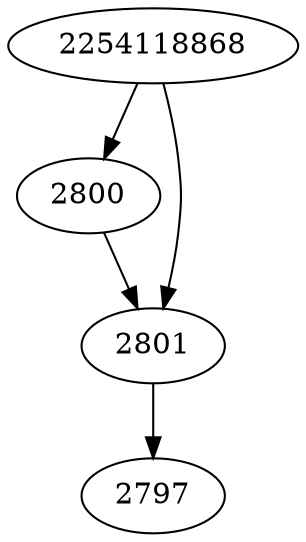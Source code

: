 strict digraph  {
2800;
2801;
2254118868;
2797;
2800 -> 2801;
2801 -> 2797;
2254118868 -> 2800;
2254118868 -> 2801;
}
